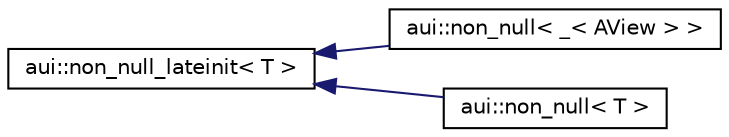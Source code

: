 digraph "Graphical Class Hierarchy"
{
 // LATEX_PDF_SIZE
  edge [fontname="Helvetica",fontsize="10",labelfontname="Helvetica",labelfontsize="10"];
  node [fontname="Helvetica",fontsize="10",shape=record];
  rankdir="LR";
  Node0 [label="aui::non_null_lateinit\< T \>",height=0.2,width=0.4,color="black", fillcolor="white", style="filled",URL="$structaui_1_1non__null__lateinit.html",tooltip=" "];
  Node0 -> Node1 [dir="back",color="midnightblue",fontsize="10",style="solid",fontname="Helvetica"];
  Node1 [label="aui::non_null\< _\< AView \> \>",height=0.2,width=0.4,color="black", fillcolor="white", style="filled",URL="$structaui_1_1non__null.html",tooltip=" "];
  Node0 -> Node2 [dir="back",color="midnightblue",fontsize="10",style="solid",fontname="Helvetica"];
  Node2 [label="aui::non_null\< T \>",height=0.2,width=0.4,color="black", fillcolor="white", style="filled",URL="$structaui_1_1non__null.html",tooltip=" "];
}
